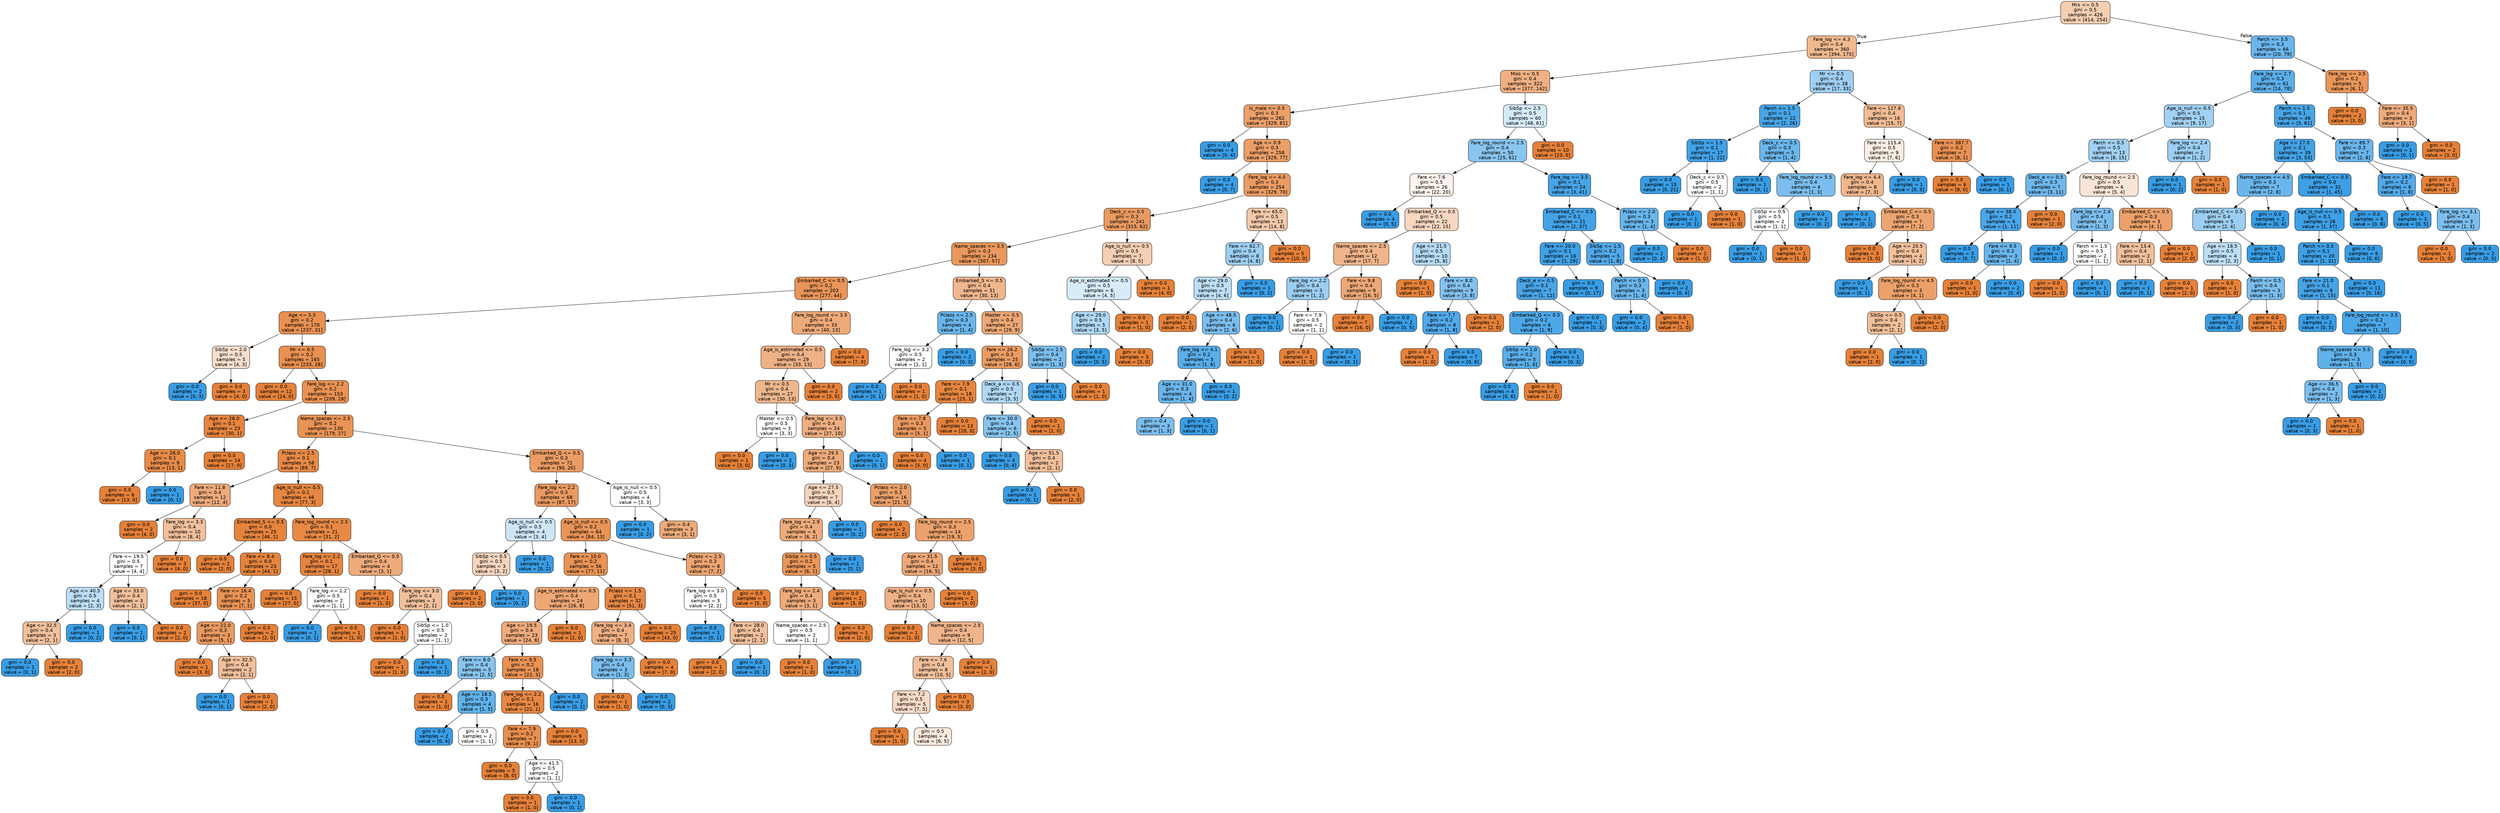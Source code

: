 digraph Tree {
node [shape=box, style="filled, rounded", color="black", fontname=helvetica] ;
edge [fontname=helvetica] ;
0 [label="Mrs <= 0.5\ngini = 0.5\nsamples = 426\nvalue = [414, 254]", fillcolor="#e5813963"] ;
1 [label="Fare_log <= 4.3\ngini = 0.4\nsamples = 360\nvalue = [394, 175]", fillcolor="#e581398e"] ;
0 -> 1 [labeldistance=2.5, labelangle=45, headlabel="True"] ;
2 [label="Miss <= 0.5\ngini = 0.4\nsamples = 322\nvalue = [377, 142]", fillcolor="#e581399f"] ;
1 -> 2 ;
3 [label="Is_male <= 0.5\ngini = 0.3\nsamples = 262\nvalue = [329, 81]", fillcolor="#e58139c0"] ;
2 -> 3 ;
4 [label="gini = 0.0\nsamples = 4\nvalue = [0, 4]", fillcolor="#399de5ff"] ;
3 -> 4 ;
5 [label="Age <= 0.9\ngini = 0.3\nsamples = 258\nvalue = [329, 77]", fillcolor="#e58139c3"] ;
3 -> 5 ;
6 [label="gini = 0.0\nsamples = 4\nvalue = [0, 7]", fillcolor="#399de5ff"] ;
5 -> 6 ;
7 [label="Fare_log <= 4.0\ngini = 0.3\nsamples = 254\nvalue = [329, 70]", fillcolor="#e58139c9"] ;
5 -> 7 ;
8 [label="Deck_c <= 0.5\ngini = 0.3\nsamples = 241\nvalue = [315, 62]", fillcolor="#e58139cd"] ;
7 -> 8 ;
9 [label="Name_spaces <= 3.5\ngini = 0.3\nsamples = 234\nvalue = [307, 57]", fillcolor="#e58139d0"] ;
8 -> 9 ;
10 [label="Embarked_C <= 0.5\ngini = 0.2\nsamples = 203\nvalue = [277, 44]", fillcolor="#e58139d6"] ;
9 -> 10 ;
11 [label="Age <= 5.5\ngini = 0.2\nsamples = 170\nvalue = [237, 31]", fillcolor="#e58139de"] ;
10 -> 11 ;
12 [label="SibSp <= 2.0\ngini = 0.5\nsamples = 5\nvalue = [4, 3]", fillcolor="#e5813940"] ;
11 -> 12 ;
13 [label="gini = 0.0\nsamples = 2\nvalue = [0, 3]", fillcolor="#399de5ff"] ;
12 -> 13 ;
14 [label="gini = 0.0\nsamples = 3\nvalue = [4, 0]", fillcolor="#e58139ff"] ;
12 -> 14 ;
15 [label="Mr <= 0.5\ngini = 0.2\nsamples = 165\nvalue = [233, 28]", fillcolor="#e58139e0"] ;
11 -> 15 ;
16 [label="gini = 0.0\nsamples = 12\nvalue = [24, 0]", fillcolor="#e58139ff"] ;
15 -> 16 ;
17 [label="Fare_log <= 2.2\ngini = 0.2\nsamples = 153\nvalue = [209, 28]", fillcolor="#e58139dd"] ;
15 -> 17 ;
18 [label="Age <= 28.0\ngini = 0.1\nsamples = 23\nvalue = [30, 1]", fillcolor="#e58139f6"] ;
17 -> 18 ;
19 [label="Age <= 26.0\ngini = 0.1\nsamples = 9\nvalue = [13, 1]", fillcolor="#e58139eb"] ;
18 -> 19 ;
20 [label="gini = 0.0\nsamples = 8\nvalue = [13, 0]", fillcolor="#e58139ff"] ;
19 -> 20 ;
21 [label="gini = 0.0\nsamples = 1\nvalue = [0, 1]", fillcolor="#399de5ff"] ;
19 -> 21 ;
22 [label="gini = 0.0\nsamples = 14\nvalue = [17, 0]", fillcolor="#e58139ff"] ;
18 -> 22 ;
23 [label="Name_spaces <= 2.5\ngini = 0.2\nsamples = 130\nvalue = [179, 27]", fillcolor="#e58139d9"] ;
17 -> 23 ;
24 [label="Pclass <= 2.5\ngini = 0.1\nsamples = 58\nvalue = [89, 7]", fillcolor="#e58139eb"] ;
23 -> 24 ;
25 [label="Fare <= 11.8\ngini = 0.4\nsamples = 12\nvalue = [12, 4]", fillcolor="#e58139aa"] ;
24 -> 25 ;
26 [label="gini = 0.0\nsamples = 2\nvalue = [4, 0]", fillcolor="#e58139ff"] ;
25 -> 26 ;
27 [label="Fare_log <= 3.3\ngini = 0.4\nsamples = 10\nvalue = [8, 4]", fillcolor="#e581397f"] ;
25 -> 27 ;
28 [label="Fare <= 19.5\ngini = 0.5\nsamples = 7\nvalue = [4, 4]", fillcolor="#e5813900"] ;
27 -> 28 ;
29 [label="Age <= 40.5\ngini = 0.5\nsamples = 4\nvalue = [2, 3]", fillcolor="#399de555"] ;
28 -> 29 ;
30 [label="Age <= 32.5\ngini = 0.4\nsamples = 3\nvalue = [2, 1]", fillcolor="#e581397f"] ;
29 -> 30 ;
31 [label="gini = 0.0\nsamples = 1\nvalue = [0, 1]", fillcolor="#399de5ff"] ;
30 -> 31 ;
32 [label="gini = 0.0\nsamples = 2\nvalue = [2, 0]", fillcolor="#e58139ff"] ;
30 -> 32 ;
33 [label="gini = 0.0\nsamples = 1\nvalue = [0, 2]", fillcolor="#399de5ff"] ;
29 -> 33 ;
34 [label="Age <= 33.0\ngini = 0.4\nsamples = 3\nvalue = [2, 1]", fillcolor="#e581397f"] ;
28 -> 34 ;
35 [label="gini = 0.0\nsamples = 1\nvalue = [0, 1]", fillcolor="#399de5ff"] ;
34 -> 35 ;
36 [label="gini = 0.0\nsamples = 2\nvalue = [2, 0]", fillcolor="#e58139ff"] ;
34 -> 36 ;
37 [label="gini = 0.0\nsamples = 3\nvalue = [4, 0]", fillcolor="#e58139ff"] ;
27 -> 37 ;
38 [label="Age_is_null <= 0.5\ngini = 0.1\nsamples = 46\nvalue = [77, 3]", fillcolor="#e58139f5"] ;
24 -> 38 ;
39 [label="Embarked_S <= 0.5\ngini = 0.0\nsamples = 25\nvalue = [46, 1]", fillcolor="#e58139f9"] ;
38 -> 39 ;
40 [label="gini = 0.0\nsamples = 2\nvalue = [2, 0]", fillcolor="#e58139ff"] ;
39 -> 40 ;
41 [label="Fare <= 8.4\ngini = 0.0\nsamples = 23\nvalue = [44, 1]", fillcolor="#e58139f9"] ;
39 -> 41 ;
42 [label="gini = 0.0\nsamples = 18\nvalue = [37, 0]", fillcolor="#e58139ff"] ;
41 -> 42 ;
43 [label="Fare <= 16.4\ngini = 0.2\nsamples = 5\nvalue = [7, 1]", fillcolor="#e58139db"] ;
41 -> 43 ;
44 [label="Age <= 22.0\ngini = 0.3\nsamples = 3\nvalue = [5, 1]", fillcolor="#e58139cc"] ;
43 -> 44 ;
45 [label="gini = 0.0\nsamples = 1\nvalue = [3, 0]", fillcolor="#e58139ff"] ;
44 -> 45 ;
46 [label="Age <= 32.5\ngini = 0.4\nsamples = 2\nvalue = [2, 1]", fillcolor="#e581397f"] ;
44 -> 46 ;
47 [label="gini = 0.0\nsamples = 1\nvalue = [0, 1]", fillcolor="#399de5ff"] ;
46 -> 47 ;
48 [label="gini = 0.0\nsamples = 1\nvalue = [2, 0]", fillcolor="#e58139ff"] ;
46 -> 48 ;
49 [label="gini = 0.0\nsamples = 2\nvalue = [2, 0]", fillcolor="#e58139ff"] ;
43 -> 49 ;
50 [label="Fare_log_round <= 2.5\ngini = 0.1\nsamples = 21\nvalue = [31, 2]", fillcolor="#e58139ef"] ;
38 -> 50 ;
51 [label="Fare_log <= 2.2\ngini = 0.1\nsamples = 17\nvalue = [28, 1]", fillcolor="#e58139f6"] ;
50 -> 51 ;
52 [label="gini = 0.0\nsamples = 15\nvalue = [27, 0]", fillcolor="#e58139ff"] ;
51 -> 52 ;
53 [label="Fare_log <= 2.2\ngini = 0.5\nsamples = 2\nvalue = [1, 1]", fillcolor="#e5813900"] ;
51 -> 53 ;
54 [label="gini = 0.0\nsamples = 1\nvalue = [0, 1]", fillcolor="#399de5ff"] ;
53 -> 54 ;
55 [label="gini = 0.0\nsamples = 1\nvalue = [1, 0]", fillcolor="#e58139ff"] ;
53 -> 55 ;
56 [label="Embarked_Q <= 0.5\ngini = 0.4\nsamples = 4\nvalue = [3, 1]", fillcolor="#e58139aa"] ;
50 -> 56 ;
57 [label="gini = 0.0\nsamples = 1\nvalue = [1, 0]", fillcolor="#e58139ff"] ;
56 -> 57 ;
58 [label="Fare_log <= 3.0\ngini = 0.4\nsamples = 3\nvalue = [2, 1]", fillcolor="#e581397f"] ;
56 -> 58 ;
59 [label="gini = 0.0\nsamples = 1\nvalue = [1, 0]", fillcolor="#e58139ff"] ;
58 -> 59 ;
60 [label="SibSp <= 1.0\ngini = 0.5\nsamples = 2\nvalue = [1, 1]", fillcolor="#e5813900"] ;
58 -> 60 ;
61 [label="gini = 0.0\nsamples = 1\nvalue = [1, 0]", fillcolor="#e58139ff"] ;
60 -> 61 ;
62 [label="gini = 0.0\nsamples = 1\nvalue = [0, 1]", fillcolor="#399de5ff"] ;
60 -> 62 ;
63 [label="Embarked_Q <= 0.5\ngini = 0.3\nsamples = 72\nvalue = [90, 20]", fillcolor="#e58139c6"] ;
23 -> 63 ;
64 [label="Fare_log <= 2.2\ngini = 0.3\nsamples = 68\nvalue = [87, 17]", fillcolor="#e58139cd"] ;
63 -> 64 ;
65 [label="Age_is_null <= 0.5\ngini = 0.5\nsamples = 4\nvalue = [3, 4]", fillcolor="#399de540"] ;
64 -> 65 ;
66 [label="SibSp <= 0.5\ngini = 0.5\nsamples = 3\nvalue = [3, 2]", fillcolor="#e5813955"] ;
65 -> 66 ;
67 [label="gini = 0.0\nsamples = 2\nvalue = [3, 0]", fillcolor="#e58139ff"] ;
66 -> 67 ;
68 [label="gini = 0.0\nsamples = 1\nvalue = [0, 2]", fillcolor="#399de5ff"] ;
66 -> 68 ;
69 [label="gini = 0.0\nsamples = 1\nvalue = [0, 2]", fillcolor="#399de5ff"] ;
65 -> 69 ;
70 [label="Age_is_null <= 0.5\ngini = 0.2\nsamples = 64\nvalue = [84, 13]", fillcolor="#e58139d8"] ;
64 -> 70 ;
71 [label="Fare <= 10.0\ngini = 0.2\nsamples = 56\nvalue = [77, 11]", fillcolor="#e58139db"] ;
70 -> 71 ;
72 [label="Age_is_estimated <= 0.5\ngini = 0.4\nsamples = 24\nvalue = [26, 8]", fillcolor="#e58139b1"] ;
71 -> 72 ;
73 [label="Age <= 19.5\ngini = 0.4\nsamples = 23\nvalue = [24, 8]", fillcolor="#e58139aa"] ;
72 -> 73 ;
74 [label="Fare <= 8.0\ngini = 0.4\nsamples = 5\nvalue = [2, 5]", fillcolor="#399de599"] ;
73 -> 74 ;
75 [label="gini = 0.0\nsamples = 1\nvalue = [1, 0]", fillcolor="#e58139ff"] ;
74 -> 75 ;
76 [label="Age <= 18.5\ngini = 0.3\nsamples = 4\nvalue = [1, 5]", fillcolor="#399de5cc"] ;
74 -> 76 ;
77 [label="gini = 0.0\nsamples = 2\nvalue = [0, 4]", fillcolor="#399de5ff"] ;
76 -> 77 ;
78 [label="gini = 0.5\nsamples = 2\nvalue = [1, 1]", fillcolor="#e5813900"] ;
76 -> 78 ;
79 [label="Fare <= 9.5\ngini = 0.2\nsamples = 18\nvalue = [22, 3]", fillcolor="#e58139dc"] ;
73 -> 79 ;
80 [label="Fare_log <= 2.2\ngini = 0.1\nsamples = 16\nvalue = [22, 1]", fillcolor="#e58139f3"] ;
79 -> 80 ;
81 [label="Fare <= 7.9\ngini = 0.2\nsamples = 7\nvalue = [9, 1]", fillcolor="#e58139e3"] ;
80 -> 81 ;
82 [label="gini = 0.0\nsamples = 5\nvalue = [8, 0]", fillcolor="#e58139ff"] ;
81 -> 82 ;
83 [label="Age <= 41.5\ngini = 0.5\nsamples = 2\nvalue = [1, 1]", fillcolor="#e5813900"] ;
81 -> 83 ;
84 [label="gini = 0.0\nsamples = 1\nvalue = [1, 0]", fillcolor="#e58139ff"] ;
83 -> 84 ;
85 [label="gini = 0.0\nsamples = 1\nvalue = [0, 1]", fillcolor="#399de5ff"] ;
83 -> 85 ;
86 [label="gini = 0.0\nsamples = 9\nvalue = [13, 0]", fillcolor="#e58139ff"] ;
80 -> 86 ;
87 [label="gini = 0.0\nsamples = 2\nvalue = [0, 2]", fillcolor="#399de5ff"] ;
79 -> 87 ;
88 [label="gini = 0.0\nsamples = 1\nvalue = [2, 0]", fillcolor="#e58139ff"] ;
72 -> 88 ;
89 [label="Pclass <= 1.5\ngini = 0.1\nsamples = 32\nvalue = [51, 3]", fillcolor="#e58139f0"] ;
71 -> 89 ;
90 [label="Fare_log <= 3.4\ngini = 0.4\nsamples = 7\nvalue = [8, 3]", fillcolor="#e581399f"] ;
89 -> 90 ;
91 [label="Fare_log <= 3.3\ngini = 0.4\nsamples = 3\nvalue = [1, 3]", fillcolor="#399de5aa"] ;
90 -> 91 ;
92 [label="gini = 0.0\nsamples = 1\nvalue = [1, 0]", fillcolor="#e58139ff"] ;
91 -> 92 ;
93 [label="gini = 0.0\nsamples = 2\nvalue = [0, 3]", fillcolor="#399de5ff"] ;
91 -> 93 ;
94 [label="gini = 0.0\nsamples = 4\nvalue = [7, 0]", fillcolor="#e58139ff"] ;
90 -> 94 ;
95 [label="gini = 0.0\nsamples = 25\nvalue = [43, 0]", fillcolor="#e58139ff"] ;
89 -> 95 ;
96 [label="Pclass <= 2.5\ngini = 0.3\nsamples = 8\nvalue = [7, 2]", fillcolor="#e58139b6"] ;
70 -> 96 ;
97 [label="Fare_log <= 3.0\ngini = 0.5\nsamples = 3\nvalue = [2, 2]", fillcolor="#e5813900"] ;
96 -> 97 ;
98 [label="gini = 0.0\nsamples = 1\nvalue = [0, 1]", fillcolor="#399de5ff"] ;
97 -> 98 ;
99 [label="Fare <= 28.0\ngini = 0.4\nsamples = 2\nvalue = [2, 1]", fillcolor="#e581397f"] ;
97 -> 99 ;
100 [label="gini = 0.0\nsamples = 1\nvalue = [2, 0]", fillcolor="#e58139ff"] ;
99 -> 100 ;
101 [label="gini = 0.0\nsamples = 1\nvalue = [0, 1]", fillcolor="#399de5ff"] ;
99 -> 101 ;
102 [label="gini = 0.0\nsamples = 5\nvalue = [5, 0]", fillcolor="#e58139ff"] ;
96 -> 102 ;
103 [label="Age_is_null <= 0.5\ngini = 0.5\nsamples = 4\nvalue = [3, 3]", fillcolor="#e5813900"] ;
63 -> 103 ;
104 [label="gini = 0.0\nsamples = 1\nvalue = [0, 2]", fillcolor="#399de5ff"] ;
103 -> 104 ;
105 [label="gini = 0.4\nsamples = 3\nvalue = [3, 1]", fillcolor="#e58139aa"] ;
103 -> 105 ;
106 [label="Fare_log_round <= 3.5\ngini = 0.4\nsamples = 33\nvalue = [40, 13]", fillcolor="#e58139ac"] ;
10 -> 106 ;
107 [label="Age_is_estimated <= 0.5\ngini = 0.4\nsamples = 29\nvalue = [33, 13]", fillcolor="#e581399b"] ;
106 -> 107 ;
108 [label="Mr <= 0.5\ngini = 0.4\nsamples = 27\nvalue = [30, 13]", fillcolor="#e5813991"] ;
107 -> 108 ;
109 [label="Master <= 0.5\ngini = 0.5\nsamples = 3\nvalue = [3, 3]", fillcolor="#e5813900"] ;
108 -> 109 ;
110 [label="gini = 0.0\nsamples = 1\nvalue = [3, 0]", fillcolor="#e58139ff"] ;
109 -> 110 ;
111 [label="gini = 0.0\nsamples = 2\nvalue = [0, 3]", fillcolor="#399de5ff"] ;
109 -> 111 ;
112 [label="Fare_log <= 3.5\ngini = 0.4\nsamples = 24\nvalue = [27, 10]", fillcolor="#e58139a1"] ;
108 -> 112 ;
113 [label="Age <= 29.5\ngini = 0.4\nsamples = 23\nvalue = [27, 9]", fillcolor="#e58139aa"] ;
112 -> 113 ;
114 [label="Age <= 27.5\ngini = 0.5\nsamples = 7\nvalue = [6, 4]", fillcolor="#e5813955"] ;
113 -> 114 ;
115 [label="Fare_log <= 2.9\ngini = 0.4\nsamples = 6\nvalue = [6, 2]", fillcolor="#e58139aa"] ;
114 -> 115 ;
116 [label="SibSp <= 0.5\ngini = 0.2\nsamples = 5\nvalue = [6, 1]", fillcolor="#e58139d4"] ;
115 -> 116 ;
117 [label="Fare_log <= 2.4\ngini = 0.4\nsamples = 3\nvalue = [3, 1]", fillcolor="#e58139aa"] ;
116 -> 117 ;
118 [label="Name_spaces <= 2.5\ngini = 0.5\nsamples = 2\nvalue = [1, 1]", fillcolor="#e5813900"] ;
117 -> 118 ;
119 [label="gini = 0.0\nsamples = 1\nvalue = [1, 0]", fillcolor="#e58139ff"] ;
118 -> 119 ;
120 [label="gini = 0.0\nsamples = 1\nvalue = [0, 1]", fillcolor="#399de5ff"] ;
118 -> 120 ;
121 [label="gini = 0.0\nsamples = 1\nvalue = [2, 0]", fillcolor="#e58139ff"] ;
117 -> 121 ;
122 [label="gini = 0.0\nsamples = 2\nvalue = [3, 0]", fillcolor="#e58139ff"] ;
116 -> 122 ;
123 [label="gini = 0.0\nsamples = 1\nvalue = [0, 1]", fillcolor="#399de5ff"] ;
115 -> 123 ;
124 [label="gini = 0.0\nsamples = 1\nvalue = [0, 2]", fillcolor="#399de5ff"] ;
114 -> 124 ;
125 [label="Pclass <= 2.0\ngini = 0.3\nsamples = 16\nvalue = [21, 5]", fillcolor="#e58139c2"] ;
113 -> 125 ;
126 [label="gini = 0.0\nsamples = 2\nvalue = [2, 0]", fillcolor="#e58139ff"] ;
125 -> 126 ;
127 [label="Fare_log_round <= 2.5\ngini = 0.3\nsamples = 14\nvalue = [19, 5]", fillcolor="#e58139bc"] ;
125 -> 127 ;
128 [label="Age <= 31.5\ngini = 0.4\nsamples = 12\nvalue = [16, 5]", fillcolor="#e58139af"] ;
127 -> 128 ;
129 [label="Age_is_null <= 0.5\ngini = 0.4\nsamples = 10\nvalue = [13, 5]", fillcolor="#e581399d"] ;
128 -> 129 ;
130 [label="gini = 0.0\nsamples = 1\nvalue = [1, 0]", fillcolor="#e58139ff"] ;
129 -> 130 ;
131 [label="Name_spaces <= 2.5\ngini = 0.4\nsamples = 9\nvalue = [12, 5]", fillcolor="#e5813995"] ;
129 -> 131 ;
132 [label="Fare <= 7.6\ngini = 0.4\nsamples = 8\nvalue = [10, 5]", fillcolor="#e581397f"] ;
131 -> 132 ;
133 [label="Fare <= 7.2\ngini = 0.5\nsamples = 5\nvalue = [7, 5]", fillcolor="#e5813949"] ;
132 -> 133 ;
134 [label="gini = 0.0\nsamples = 1\nvalue = [1, 0]", fillcolor="#e58139ff"] ;
133 -> 134 ;
135 [label="gini = 0.5\nsamples = 4\nvalue = [6, 5]", fillcolor="#e581392a"] ;
133 -> 135 ;
136 [label="gini = 0.0\nsamples = 3\nvalue = [3, 0]", fillcolor="#e58139ff"] ;
132 -> 136 ;
137 [label="gini = 0.0\nsamples = 1\nvalue = [2, 0]", fillcolor="#e58139ff"] ;
131 -> 137 ;
138 [label="gini = 0.0\nsamples = 2\nvalue = [3, 0]", fillcolor="#e58139ff"] ;
128 -> 138 ;
139 [label="gini = 0.0\nsamples = 2\nvalue = [3, 0]", fillcolor="#e58139ff"] ;
127 -> 139 ;
140 [label="gini = 0.0\nsamples = 1\nvalue = [0, 1]", fillcolor="#399de5ff"] ;
112 -> 140 ;
141 [label="gini = 0.0\nsamples = 2\nvalue = [3, 0]", fillcolor="#e58139ff"] ;
107 -> 141 ;
142 [label="gini = 0.0\nsamples = 4\nvalue = [7, 0]", fillcolor="#e58139ff"] ;
106 -> 142 ;
143 [label="Embarked_S <= 0.5\ngini = 0.4\nsamples = 31\nvalue = [30, 13]", fillcolor="#e5813991"] ;
9 -> 143 ;
144 [label="Pclass <= 2.5\ngini = 0.3\nsamples = 4\nvalue = [1, 4]", fillcolor="#399de5bf"] ;
143 -> 144 ;
145 [label="Fare_log <= 3.2\ngini = 0.5\nsamples = 2\nvalue = [1, 1]", fillcolor="#e5813900"] ;
144 -> 145 ;
146 [label="gini = 0.0\nsamples = 1\nvalue = [0, 1]", fillcolor="#399de5ff"] ;
145 -> 146 ;
147 [label="gini = 0.0\nsamples = 1\nvalue = [1, 0]", fillcolor="#e58139ff"] ;
145 -> 147 ;
148 [label="gini = 0.0\nsamples = 2\nvalue = [0, 3]", fillcolor="#399de5ff"] ;
144 -> 148 ;
149 [label="Master <= 0.5\ngini = 0.4\nsamples = 27\nvalue = [29, 9]", fillcolor="#e58139b0"] ;
143 -> 149 ;
150 [label="Fare <= 26.2\ngini = 0.3\nsamples = 25\nvalue = [28, 6]", fillcolor="#e58139c8"] ;
149 -> 150 ;
151 [label="Fare <= 7.9\ngini = 0.1\nsamples = 18\nvalue = [25, 1]", fillcolor="#e58139f5"] ;
150 -> 151 ;
152 [label="Fare <= 7.8\ngini = 0.3\nsamples = 5\nvalue = [5, 1]", fillcolor="#e58139cc"] ;
151 -> 152 ;
153 [label="gini = 0.0\nsamples = 4\nvalue = [5, 0]", fillcolor="#e58139ff"] ;
152 -> 153 ;
154 [label="gini = 0.0\nsamples = 1\nvalue = [0, 1]", fillcolor="#399de5ff"] ;
152 -> 154 ;
155 [label="gini = 0.0\nsamples = 13\nvalue = [20, 0]", fillcolor="#e58139ff"] ;
151 -> 155 ;
156 [label="Deck_a <= 0.5\ngini = 0.5\nsamples = 7\nvalue = [3, 5]", fillcolor="#399de566"] ;
150 -> 156 ;
157 [label="Fare <= 30.0\ngini = 0.4\nsamples = 6\nvalue = [2, 5]", fillcolor="#399de599"] ;
156 -> 157 ;
158 [label="gini = 0.0\nsamples = 4\nvalue = [0, 4]", fillcolor="#399de5ff"] ;
157 -> 158 ;
159 [label="Age <= 51.5\ngini = 0.4\nsamples = 2\nvalue = [2, 1]", fillcolor="#e581397f"] ;
157 -> 159 ;
160 [label="gini = 0.0\nsamples = 1\nvalue = [0, 1]", fillcolor="#399de5ff"] ;
159 -> 160 ;
161 [label="gini = 0.0\nsamples = 1\nvalue = [2, 0]", fillcolor="#e58139ff"] ;
159 -> 161 ;
162 [label="gini = 0.0\nsamples = 1\nvalue = [1, 0]", fillcolor="#e58139ff"] ;
156 -> 162 ;
163 [label="SibSp <= 2.5\ngini = 0.4\nsamples = 2\nvalue = [1, 3]", fillcolor="#399de5aa"] ;
149 -> 163 ;
164 [label="gini = 0.0\nsamples = 1\nvalue = [0, 3]", fillcolor="#399de5ff"] ;
163 -> 164 ;
165 [label="gini = 0.0\nsamples = 1\nvalue = [1, 0]", fillcolor="#e58139ff"] ;
163 -> 165 ;
166 [label="Age_is_null <= 0.5\ngini = 0.5\nsamples = 7\nvalue = [8, 5]", fillcolor="#e5813960"] ;
8 -> 166 ;
167 [label="Age_is_estimated <= 0.5\ngini = 0.5\nsamples = 6\nvalue = [4, 5]", fillcolor="#399de533"] ;
166 -> 167 ;
168 [label="Age <= 29.0\ngini = 0.5\nsamples = 5\nvalue = [3, 5]", fillcolor="#399de566"] ;
167 -> 168 ;
169 [label="gini = 0.0\nsamples = 2\nvalue = [0, 5]", fillcolor="#399de5ff"] ;
168 -> 169 ;
170 [label="gini = 0.0\nsamples = 3\nvalue = [3, 0]", fillcolor="#e58139ff"] ;
168 -> 170 ;
171 [label="gini = 0.0\nsamples = 1\nvalue = [1, 0]", fillcolor="#e58139ff"] ;
167 -> 171 ;
172 [label="gini = 0.0\nsamples = 1\nvalue = [4, 0]", fillcolor="#e58139ff"] ;
166 -> 172 ;
173 [label="Fare <= 65.0\ngini = 0.5\nsamples = 13\nvalue = [14, 8]", fillcolor="#e581396d"] ;
7 -> 173 ;
174 [label="Fare <= 62.7\ngini = 0.4\nsamples = 8\nvalue = [4, 8]", fillcolor="#399de57f"] ;
173 -> 174 ;
175 [label="Age <= 29.0\ngini = 0.5\nsamples = 7\nvalue = [4, 6]", fillcolor="#399de555"] ;
174 -> 175 ;
176 [label="gini = 0.0\nsamples = 1\nvalue = [2, 0]", fillcolor="#e58139ff"] ;
175 -> 176 ;
177 [label="Age <= 48.5\ngini = 0.4\nsamples = 6\nvalue = [2, 6]", fillcolor="#399de5aa"] ;
175 -> 177 ;
178 [label="Fare_log <= 4.1\ngini = 0.2\nsamples = 5\nvalue = [1, 6]", fillcolor="#399de5d4"] ;
177 -> 178 ;
179 [label="Age <= 31.0\ngini = 0.3\nsamples = 4\nvalue = [1, 4]", fillcolor="#399de5bf"] ;
178 -> 179 ;
180 [label="gini = 0.4\nsamples = 3\nvalue = [1, 3]", fillcolor="#399de5aa"] ;
179 -> 180 ;
181 [label="gini = 0.0\nsamples = 1\nvalue = [0, 1]", fillcolor="#399de5ff"] ;
179 -> 181 ;
182 [label="gini = 0.0\nsamples = 1\nvalue = [0, 2]", fillcolor="#399de5ff"] ;
178 -> 182 ;
183 [label="gini = 0.0\nsamples = 1\nvalue = [1, 0]", fillcolor="#e58139ff"] ;
177 -> 183 ;
184 [label="gini = 0.0\nsamples = 1\nvalue = [0, 2]", fillcolor="#399de5ff"] ;
174 -> 184 ;
185 [label="gini = 0.0\nsamples = 5\nvalue = [10, 0]", fillcolor="#e58139ff"] ;
173 -> 185 ;
186 [label="SibSp <= 2.5\ngini = 0.5\nsamples = 60\nvalue = [48, 61]", fillcolor="#399de536"] ;
2 -> 186 ;
187 [label="Fare_log_round <= 2.5\ngini = 0.4\nsamples = 50\nvalue = [25, 61]", fillcolor="#399de596"] ;
186 -> 187 ;
188 [label="Fare <= 7.6\ngini = 0.5\nsamples = 26\nvalue = [22, 20]", fillcolor="#e5813917"] ;
187 -> 188 ;
189 [label="gini = 0.0\nsamples = 4\nvalue = [0, 5]", fillcolor="#399de5ff"] ;
188 -> 189 ;
190 [label="Embarked_Q <= 0.5\ngini = 0.5\nsamples = 22\nvalue = [22, 15]", fillcolor="#e5813951"] ;
188 -> 190 ;
191 [label="Name_spaces <= 2.5\ngini = 0.4\nsamples = 12\nvalue = [17, 7]", fillcolor="#e5813996"] ;
190 -> 191 ;
192 [label="Fare_log <= 2.2\ngini = 0.4\nsamples = 3\nvalue = [1, 2]", fillcolor="#399de57f"] ;
191 -> 192 ;
193 [label="gini = 0.0\nsamples = 1\nvalue = [0, 1]", fillcolor="#399de5ff"] ;
192 -> 193 ;
194 [label="Fare <= 7.9\ngini = 0.5\nsamples = 2\nvalue = [1, 1]", fillcolor="#e5813900"] ;
192 -> 194 ;
195 [label="gini = 0.0\nsamples = 1\nvalue = [1, 0]", fillcolor="#e58139ff"] ;
194 -> 195 ;
196 [label="gini = 0.0\nsamples = 1\nvalue = [0, 1]", fillcolor="#399de5ff"] ;
194 -> 196 ;
197 [label="Fare <= 9.8\ngini = 0.4\nsamples = 9\nvalue = [16, 5]", fillcolor="#e58139af"] ;
191 -> 197 ;
198 [label="gini = 0.0\nsamples = 7\nvalue = [16, 0]", fillcolor="#e58139ff"] ;
197 -> 198 ;
199 [label="gini = 0.0\nsamples = 2\nvalue = [0, 5]", fillcolor="#399de5ff"] ;
197 -> 199 ;
200 [label="Age <= 21.5\ngini = 0.5\nsamples = 10\nvalue = [5, 8]", fillcolor="#399de560"] ;
190 -> 200 ;
201 [label="gini = 0.0\nsamples = 1\nvalue = [2, 0]", fillcolor="#e58139ff"] ;
200 -> 201 ;
202 [label="Fare <= 8.0\ngini = 0.4\nsamples = 9\nvalue = [3, 8]", fillcolor="#399de59f"] ;
200 -> 202 ;
203 [label="Fare <= 7.7\ngini = 0.2\nsamples = 8\nvalue = [1, 8]", fillcolor="#399de5df"] ;
202 -> 203 ;
204 [label="gini = 0.0\nsamples = 1\nvalue = [1, 0]", fillcolor="#e58139ff"] ;
203 -> 204 ;
205 [label="gini = 0.0\nsamples = 7\nvalue = [0, 8]", fillcolor="#399de5ff"] ;
203 -> 205 ;
206 [label="gini = 0.0\nsamples = 1\nvalue = [2, 0]", fillcolor="#e58139ff"] ;
202 -> 206 ;
207 [label="Fare_log <= 3.5\ngini = 0.1\nsamples = 24\nvalue = [3, 41]", fillcolor="#399de5ec"] ;
187 -> 207 ;
208 [label="Embarked_C <= 0.5\ngini = 0.1\nsamples = 21\nvalue = [2, 37]", fillcolor="#399de5f1"] ;
207 -> 208 ;
209 [label="Fare <= 20.0\ngini = 0.1\nsamples = 16\nvalue = [1, 29]", fillcolor="#399de5f6"] ;
208 -> 209 ;
210 [label="Deck_e <= 0.5\ngini = 0.1\nsamples = 7\nvalue = [1, 12]", fillcolor="#399de5ea"] ;
209 -> 210 ;
211 [label="Embarked_Q <= 0.5\ngini = 0.2\nsamples = 6\nvalue = [1, 9]", fillcolor="#399de5e3"] ;
210 -> 211 ;
212 [label="SibSp <= 1.0\ngini = 0.2\nsamples = 5\nvalue = [1, 6]", fillcolor="#399de5d4"] ;
211 -> 212 ;
213 [label="gini = 0.0\nsamples = 4\nvalue = [0, 6]", fillcolor="#399de5ff"] ;
212 -> 213 ;
214 [label="gini = 0.0\nsamples = 1\nvalue = [1, 0]", fillcolor="#e58139ff"] ;
212 -> 214 ;
215 [label="gini = 0.0\nsamples = 1\nvalue = [0, 3]", fillcolor="#399de5ff"] ;
211 -> 215 ;
216 [label="gini = 0.0\nsamples = 1\nvalue = [0, 3]", fillcolor="#399de5ff"] ;
210 -> 216 ;
217 [label="gini = 0.0\nsamples = 9\nvalue = [0, 17]", fillcolor="#399de5ff"] ;
209 -> 217 ;
218 [label="SibSp <= 1.5\ngini = 0.2\nsamples = 5\nvalue = [1, 8]", fillcolor="#399de5df"] ;
208 -> 218 ;
219 [label="Parch <= 0.5\ngini = 0.3\nsamples = 3\nvalue = [1, 4]", fillcolor="#399de5bf"] ;
218 -> 219 ;
220 [label="gini = 0.0\nsamples = 2\nvalue = [0, 4]", fillcolor="#399de5ff"] ;
219 -> 220 ;
221 [label="gini = 0.0\nsamples = 1\nvalue = [1, 0]", fillcolor="#e58139ff"] ;
219 -> 221 ;
222 [label="gini = 0.0\nsamples = 2\nvalue = [0, 4]", fillcolor="#399de5ff"] ;
218 -> 222 ;
223 [label="Pclass <= 2.0\ngini = 0.3\nsamples = 3\nvalue = [1, 4]", fillcolor="#399de5bf"] ;
207 -> 223 ;
224 [label="gini = 0.0\nsamples = 2\nvalue = [0, 4]", fillcolor="#399de5ff"] ;
223 -> 224 ;
225 [label="gini = 0.0\nsamples = 1\nvalue = [1, 0]", fillcolor="#e58139ff"] ;
223 -> 225 ;
226 [label="gini = 0.0\nsamples = 10\nvalue = [23, 0]", fillcolor="#e58139ff"] ;
186 -> 226 ;
227 [label="Mr <= 0.5\ngini = 0.4\nsamples = 38\nvalue = [17, 33]", fillcolor="#399de57c"] ;
1 -> 227 ;
228 [label="Parch <= 1.5\ngini = 0.1\nsamples = 22\nvalue = [2, 26]", fillcolor="#399de5eb"] ;
227 -> 228 ;
229 [label="SibSp <= 1.5\ngini = 0.1\nsamples = 17\nvalue = [1, 22]", fillcolor="#399de5f3"] ;
228 -> 229 ;
230 [label="gini = 0.0\nsamples = 15\nvalue = [0, 21]", fillcolor="#399de5ff"] ;
229 -> 230 ;
231 [label="Deck_c <= 0.5\ngini = 0.5\nsamples = 2\nvalue = [1, 1]", fillcolor="#e5813900"] ;
229 -> 231 ;
232 [label="gini = 0.0\nsamples = 1\nvalue = [0, 1]", fillcolor="#399de5ff"] ;
231 -> 232 ;
233 [label="gini = 0.0\nsamples = 1\nvalue = [1, 0]", fillcolor="#e58139ff"] ;
231 -> 233 ;
234 [label="Deck_c <= 0.5\ngini = 0.3\nsamples = 5\nvalue = [1, 4]", fillcolor="#399de5bf"] ;
228 -> 234 ;
235 [label="gini = 0.0\nsamples = 1\nvalue = [0, 1]", fillcolor="#399de5ff"] ;
234 -> 235 ;
236 [label="Fare_log_round <= 5.5\ngini = 0.4\nsamples = 4\nvalue = [1, 3]", fillcolor="#399de5aa"] ;
234 -> 236 ;
237 [label="SibSp <= 0.5\ngini = 0.5\nsamples = 2\nvalue = [1, 1]", fillcolor="#e5813900"] ;
236 -> 237 ;
238 [label="gini = 0.0\nsamples = 1\nvalue = [0, 1]", fillcolor="#399de5ff"] ;
237 -> 238 ;
239 [label="gini = 0.0\nsamples = 1\nvalue = [1, 0]", fillcolor="#e58139ff"] ;
237 -> 239 ;
240 [label="gini = 0.0\nsamples = 2\nvalue = [0, 2]", fillcolor="#399de5ff"] ;
236 -> 240 ;
241 [label="Fare <= 127.8\ngini = 0.4\nsamples = 16\nvalue = [15, 7]", fillcolor="#e5813988"] ;
227 -> 241 ;
242 [label="Fare <= 115.4\ngini = 0.5\nsamples = 9\nvalue = [7, 6]", fillcolor="#e5813924"] ;
241 -> 242 ;
243 [label="Fare_log <= 4.4\ngini = 0.4\nsamples = 8\nvalue = [7, 3]", fillcolor="#e5813992"] ;
242 -> 243 ;
244 [label="gini = 0.0\nsamples = 1\nvalue = [0, 1]", fillcolor="#399de5ff"] ;
243 -> 244 ;
245 [label="Embarked_C <= 0.5\ngini = 0.3\nsamples = 7\nvalue = [7, 2]", fillcolor="#e58139b6"] ;
243 -> 245 ;
246 [label="gini = 0.0\nsamples = 3\nvalue = [3, 0]", fillcolor="#e58139ff"] ;
245 -> 246 ;
247 [label="Age <= 20.5\ngini = 0.4\nsamples = 4\nvalue = [4, 2]", fillcolor="#e581397f"] ;
245 -> 247 ;
248 [label="gini = 0.0\nsamples = 1\nvalue = [0, 1]", fillcolor="#399de5ff"] ;
247 -> 248 ;
249 [label="Fare_log_round <= 4.5\ngini = 0.3\nsamples = 3\nvalue = [4, 1]", fillcolor="#e58139bf"] ;
247 -> 249 ;
250 [label="SibSp <= 0.5\ngini = 0.4\nsamples = 2\nvalue = [2, 1]", fillcolor="#e581397f"] ;
249 -> 250 ;
251 [label="gini = 0.0\nsamples = 1\nvalue = [2, 0]", fillcolor="#e58139ff"] ;
250 -> 251 ;
252 [label="gini = 0.0\nsamples = 1\nvalue = [0, 1]", fillcolor="#399de5ff"] ;
250 -> 252 ;
253 [label="gini = 0.0\nsamples = 1\nvalue = [2, 0]", fillcolor="#e58139ff"] ;
249 -> 253 ;
254 [label="gini = 0.0\nsamples = 1\nvalue = [0, 3]", fillcolor="#399de5ff"] ;
242 -> 254 ;
255 [label="Fare <= 387.7\ngini = 0.2\nsamples = 7\nvalue = [8, 1]", fillcolor="#e58139df"] ;
241 -> 255 ;
256 [label="gini = 0.0\nsamples = 6\nvalue = [8, 0]", fillcolor="#e58139ff"] ;
255 -> 256 ;
257 [label="gini = 0.0\nsamples = 1\nvalue = [0, 1]", fillcolor="#399de5ff"] ;
255 -> 257 ;
258 [label="Parch <= 3.5\ngini = 0.3\nsamples = 66\nvalue = [20, 79]", fillcolor="#399de5be"] ;
0 -> 258 [labeldistance=2.5, labelangle=-45, headlabel="False"] ;
259 [label="Fare_log <= 2.7\ngini = 0.3\nsamples = 61\nvalue = [14, 78]", fillcolor="#399de5d1"] ;
258 -> 259 ;
260 [label="Age_is_null <= 0.5\ngini = 0.5\nsamples = 15\nvalue = [9, 17]", fillcolor="#399de578"] ;
259 -> 260 ;
261 [label="Parch <= 0.5\ngini = 0.5\nsamples = 13\nvalue = [8, 15]", fillcolor="#399de577"] ;
260 -> 261 ;
262 [label="Deck_e <= 0.5\ngini = 0.3\nsamples = 7\nvalue = [3, 11]", fillcolor="#399de5b9"] ;
261 -> 262 ;
263 [label="Age <= 38.0\ngini = 0.2\nsamples = 6\nvalue = [1, 11]", fillcolor="#399de5e8"] ;
262 -> 263 ;
264 [label="gini = 0.0\nsamples = 3\nvalue = [0, 7]", fillcolor="#399de5ff"] ;
263 -> 264 ;
265 [label="Fare <= 9.5\ngini = 0.3\nsamples = 3\nvalue = [1, 4]", fillcolor="#399de5bf"] ;
263 -> 265 ;
266 [label="gini = 0.0\nsamples = 1\nvalue = [1, 0]", fillcolor="#e58139ff"] ;
265 -> 266 ;
267 [label="gini = 0.0\nsamples = 2\nvalue = [0, 4]", fillcolor="#399de5ff"] ;
265 -> 267 ;
268 [label="gini = 0.0\nsamples = 1\nvalue = [2, 0]", fillcolor="#e58139ff"] ;
262 -> 268 ;
269 [label="Fare_log_round <= 2.5\ngini = 0.5\nsamples = 6\nvalue = [5, 4]", fillcolor="#e5813933"] ;
261 -> 269 ;
270 [label="Fare_log <= 2.4\ngini = 0.4\nsamples = 3\nvalue = [1, 3]", fillcolor="#399de5aa"] ;
269 -> 270 ;
271 [label="gini = 0.0\nsamples = 1\nvalue = [0, 2]", fillcolor="#399de5ff"] ;
270 -> 271 ;
272 [label="Parch <= 1.5\ngini = 0.5\nsamples = 2\nvalue = [1, 1]", fillcolor="#e5813900"] ;
270 -> 272 ;
273 [label="gini = 0.0\nsamples = 1\nvalue = [1, 0]", fillcolor="#e58139ff"] ;
272 -> 273 ;
274 [label="gini = 0.0\nsamples = 1\nvalue = [0, 1]", fillcolor="#399de5ff"] ;
272 -> 274 ;
275 [label="Embarked_C <= 0.5\ngini = 0.3\nsamples = 3\nvalue = [4, 1]", fillcolor="#e58139bf"] ;
269 -> 275 ;
276 [label="Fare <= 13.4\ngini = 0.4\nsamples = 2\nvalue = [2, 1]", fillcolor="#e581397f"] ;
275 -> 276 ;
277 [label="gini = 0.0\nsamples = 1\nvalue = [0, 1]", fillcolor="#399de5ff"] ;
276 -> 277 ;
278 [label="gini = 0.0\nsamples = 1\nvalue = [2, 0]", fillcolor="#e58139ff"] ;
276 -> 278 ;
279 [label="gini = 0.0\nsamples = 1\nvalue = [2, 0]", fillcolor="#e58139ff"] ;
275 -> 279 ;
280 [label="Fare_log <= 2.4\ngini = 0.4\nsamples = 2\nvalue = [1, 2]", fillcolor="#399de57f"] ;
260 -> 280 ;
281 [label="gini = 0.0\nsamples = 1\nvalue = [0, 2]", fillcolor="#399de5ff"] ;
280 -> 281 ;
282 [label="gini = 0.0\nsamples = 1\nvalue = [1, 0]", fillcolor="#e58139ff"] ;
280 -> 282 ;
283 [label="Parch <= 1.5\ngini = 0.1\nsamples = 46\nvalue = [5, 61]", fillcolor="#399de5ea"] ;
259 -> 283 ;
284 [label="Age <= 27.0\ngini = 0.1\nsamples = 39\nvalue = [3, 53]", fillcolor="#399de5f1"] ;
283 -> 284 ;
285 [label="Name_spaces <= 4.5\ngini = 0.3\nsamples = 7\nvalue = [2, 8]", fillcolor="#399de5bf"] ;
284 -> 285 ;
286 [label="Embarked_C <= 0.5\ngini = 0.4\nsamples = 5\nvalue = [2, 4]", fillcolor="#399de57f"] ;
285 -> 286 ;
287 [label="Age <= 18.5\ngini = 0.5\nsamples = 4\nvalue = [2, 3]", fillcolor="#399de555"] ;
286 -> 287 ;
288 [label="gini = 0.0\nsamples = 1\nvalue = [1, 0]", fillcolor="#e58139ff"] ;
287 -> 288 ;
289 [label="Parch <= 0.5\ngini = 0.4\nsamples = 3\nvalue = [1, 3]", fillcolor="#399de5aa"] ;
287 -> 289 ;
290 [label="gini = 0.0\nsamples = 2\nvalue = [0, 3]", fillcolor="#399de5ff"] ;
289 -> 290 ;
291 [label="gini = 0.0\nsamples = 1\nvalue = [1, 0]", fillcolor="#e58139ff"] ;
289 -> 291 ;
292 [label="gini = 0.0\nsamples = 1\nvalue = [0, 1]", fillcolor="#399de5ff"] ;
286 -> 292 ;
293 [label="gini = 0.0\nsamples = 2\nvalue = [0, 4]", fillcolor="#399de5ff"] ;
285 -> 293 ;
294 [label="Embarked_C <= 0.5\ngini = 0.0\nsamples = 32\nvalue = [1, 45]", fillcolor="#399de5f9"] ;
284 -> 294 ;
295 [label="Age_is_null <= 0.5\ngini = 0.1\nsamples = 26\nvalue = [1, 37]", fillcolor="#399de5f8"] ;
294 -> 295 ;
296 [label="Parch <= 0.5\ngini = 0.1\nsamples = 20\nvalue = [1, 31]", fillcolor="#399de5f7"] ;
295 -> 296 ;
297 [label="Fare <= 21.0\ngini = 0.1\nsamples = 9\nvalue = [1, 15]", fillcolor="#399de5ee"] ;
296 -> 297 ;
298 [label="gini = 0.0\nsamples = 2\nvalue = [0, 5]", fillcolor="#399de5ff"] ;
297 -> 298 ;
299 [label="Fare_log_round <= 3.5\ngini = 0.2\nsamples = 7\nvalue = [1, 10]", fillcolor="#399de5e6"] ;
297 -> 299 ;
300 [label="Name_spaces <= 5.5\ngini = 0.3\nsamples = 3\nvalue = [1, 5]", fillcolor="#399de5cc"] ;
299 -> 300 ;
301 [label="Age <= 36.5\ngini = 0.4\nsamples = 2\nvalue = [1, 3]", fillcolor="#399de5aa"] ;
300 -> 301 ;
302 [label="gini = 0.0\nsamples = 1\nvalue = [0, 3]", fillcolor="#399de5ff"] ;
301 -> 302 ;
303 [label="gini = 0.0\nsamples = 1\nvalue = [1, 0]", fillcolor="#e58139ff"] ;
301 -> 303 ;
304 [label="gini = 0.0\nsamples = 1\nvalue = [0, 2]", fillcolor="#399de5ff"] ;
300 -> 304 ;
305 [label="gini = 0.0\nsamples = 4\nvalue = [0, 5]", fillcolor="#399de5ff"] ;
299 -> 305 ;
306 [label="gini = 0.0\nsamples = 11\nvalue = [0, 16]", fillcolor="#399de5ff"] ;
296 -> 306 ;
307 [label="gini = 0.0\nsamples = 6\nvalue = [0, 6]", fillcolor="#399de5ff"] ;
295 -> 307 ;
308 [label="gini = 0.0\nsamples = 6\nvalue = [0, 8]", fillcolor="#399de5ff"] ;
294 -> 308 ;
309 [label="Fare <= 89.7\ngini = 0.3\nsamples = 7\nvalue = [2, 8]", fillcolor="#399de5bf"] ;
283 -> 309 ;
310 [label="Fare <= 19.7\ngini = 0.2\nsamples = 6\nvalue = [1, 8]", fillcolor="#399de5df"] ;
309 -> 310 ;
311 [label="gini = 0.0\nsamples = 3\nvalue = [0, 5]", fillcolor="#399de5ff"] ;
310 -> 311 ;
312 [label="Fare_log <= 3.1\ngini = 0.4\nsamples = 3\nvalue = [1, 3]", fillcolor="#399de5aa"] ;
310 -> 312 ;
313 [label="gini = 0.0\nsamples = 1\nvalue = [1, 0]", fillcolor="#e58139ff"] ;
312 -> 313 ;
314 [label="gini = 0.0\nsamples = 2\nvalue = [0, 3]", fillcolor="#399de5ff"] ;
312 -> 314 ;
315 [label="gini = 0.0\nsamples = 1\nvalue = [1, 0]", fillcolor="#e58139ff"] ;
309 -> 315 ;
316 [label="Fare_log <= 3.5\ngini = 0.2\nsamples = 5\nvalue = [6, 1]", fillcolor="#e58139d4"] ;
258 -> 316 ;
317 [label="gini = 0.0\nsamples = 2\nvalue = [3, 0]", fillcolor="#e58139ff"] ;
316 -> 317 ;
318 [label="Fare <= 35.5\ngini = 0.4\nsamples = 3\nvalue = [3, 1]", fillcolor="#e58139aa"] ;
316 -> 318 ;
319 [label="gini = 0.0\nsamples = 1\nvalue = [0, 1]", fillcolor="#399de5ff"] ;
318 -> 319 ;
320 [label="gini = 0.0\nsamples = 2\nvalue = [3, 0]", fillcolor="#e58139ff"] ;
318 -> 320 ;
}